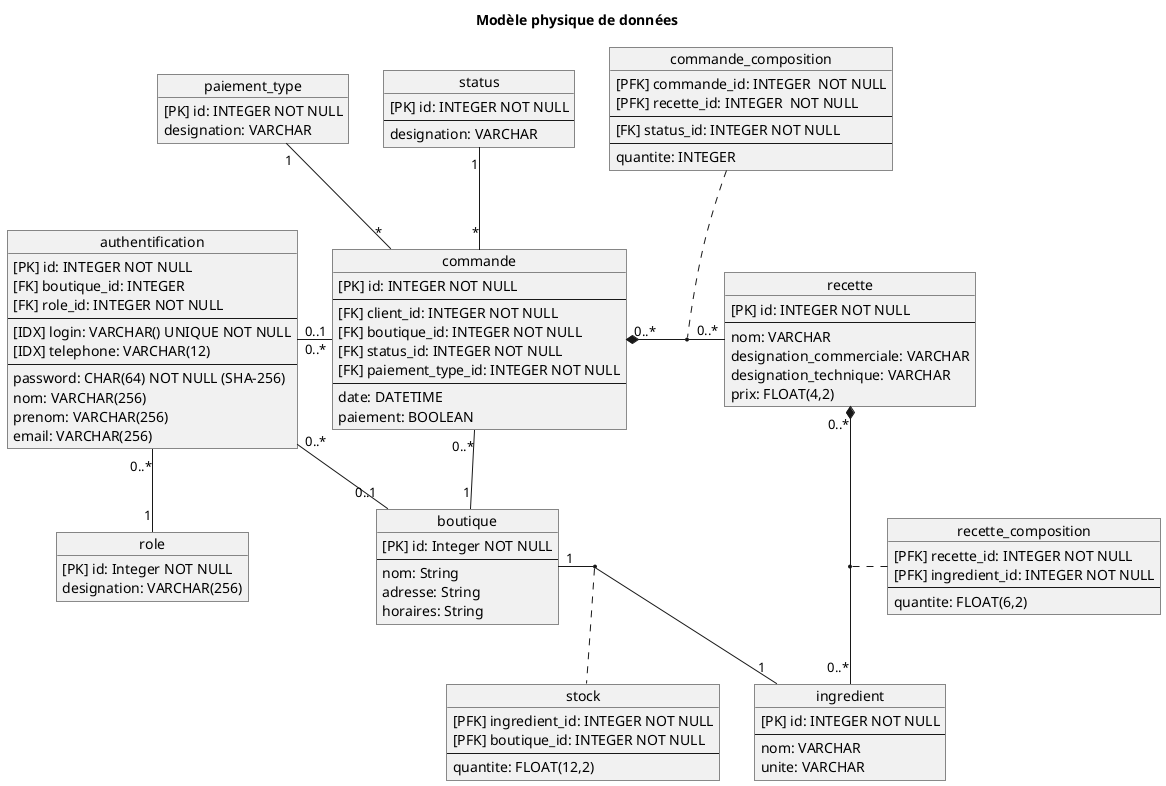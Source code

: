 @startuml 07_MPD
title Modèle physique de données

object commande{
    [PK] id: INTEGER NOT NULL
    ----
    [FK] client_id: INTEGER NOT NULL
    [FK] boutique_id: INTEGER NOT NULL
    [FK] status_id: INTEGER NOT NULL
    [FK] paiement_type_id: INTEGER NOT NULL
    ----
    date: DATETIME
    paiement: BOOLEAN
}

object paiement_type{
    [PK] id: INTEGER NOT NULL
    designation: VARCHAR
}

object status{
    [PK] id: INTEGER NOT NULL
    ----
    designation: VARCHAR
}

object commande_composition{
    [PFK] commande_id: INTEGER  NOT NULL
    [PFK] recette_id: INTEGER  NOT NULL
    ----
    [FK] status_id: INTEGER NOT NULL
    ----
    quantite: INTEGER
}

object recette{
    [PK] id: INTEGER NOT NULL
    ----
    nom: VARCHAR
    designation_commerciale: VARCHAR
    designation_technique: VARCHAR
    prix: FLOAT(4,2)
}

object recette_composition{
    [PFK] recette_id: INTEGER NOT NULL
    [PFK] ingredient_id: INTEGER NOT NULL
    ----
    quantite: FLOAT(6,2)
}

object ingredient{
    [PK] id: INTEGER NOT NULL
    ----
    nom: VARCHAR
    unite: VARCHAR
}

object stock{
    [PFK] ingredient_id: INTEGER NOT NULL
    [PFK] boutique_id: INTEGER NOT NULL
    ----
    quantite: FLOAT(12,2)
    
}

object authentification{
    [PK] id: INTEGER NOT NULL
    [FK] boutique_id: INTEGER
    [FK] role_id: INTEGER NOT NULL
    ----
    [IDX] login: VARCHAR() UNIQUE NOT NULL
    [IDX] telephone: VARCHAR(12)
    ----
    password: CHAR(64) NOT NULL (SHA-256)
    nom: VARCHAR(256)
    prenom: VARCHAR(256)
    email: VARCHAR(256)
}

object role{
    [PK] id: Integer NOT NULL
    designation: VARCHAR(256)
}

object boutique{
    [PK] id: Integer NOT NULL
    ----
    nom: String
    adresse: String
    horaires: String
}

commande "0..*" *- "0..*" recette
commande_composition . (commande, recette)

recette "0..*" *-- "0..*" ingredient
(recette, ingredient) . recette_composition

authentification "0..1" - "0..*" commande
authentification "0..*" - "0..1" boutique
commande "0..*" -- "1" boutique

boutique "1" - "1" ingredient
(ingredient, boutique) . stock

status "1" -- "*" commande

authentification "0..*" -- "1" role

paiement_type "1" -- "*" commande

@enduml